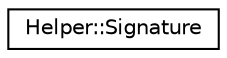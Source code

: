 digraph "Graphical Class Hierarchy"
{
  edge [fontname="Helvetica",fontsize="10",labelfontname="Helvetica",labelfontsize="10"];
  node [fontname="Helvetica",fontsize="10",shape=record];
  rankdir="LR";
  Node0 [label="Helper::Signature",height=0.2,width=0.4,color="black", fillcolor="white", style="filled",URL="$struct_helper_1_1_signature.html"];
}
